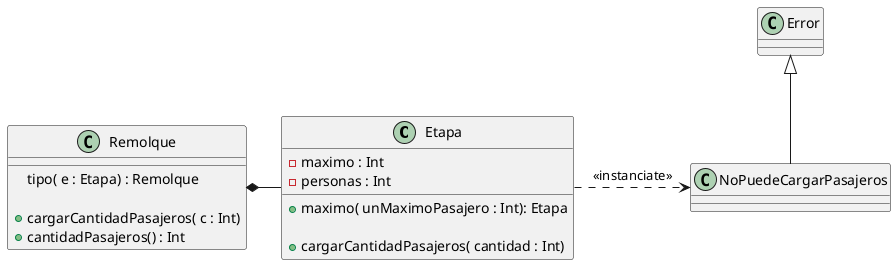 @startuml

class Etapa {
        - maximo : Int
        - personas : Int

        + maximo( unMaximoPasajero : Int): Etapa
        
        + cargarCantidadPasajeros( cantidad : Int)
        
}

class Remolque {
        tipo( e : Etapa) : Remolque

        + cargarCantidadPasajeros( c : Int)
        + cantidadPasajeros() : Int
}

class NoPuedeCargarPasajeros {}

class Error {}

Remolque *- Etapa

Etapa .right.> NoPuedeCargarPasajeros: <<instanciate>>

Error <|-- NoPuedeCargarPasajeros


@enduml
